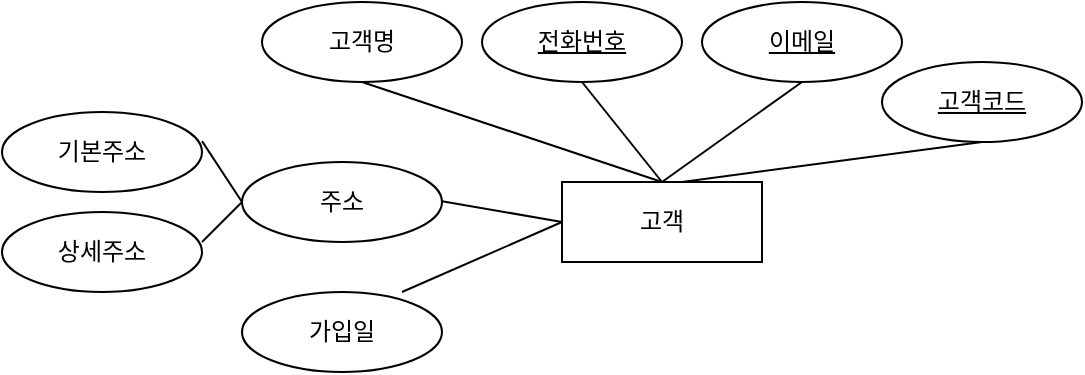 <mxfile version="24.1.0" type="github">
  <diagram id="rYUmRsfDab1OtE7FsSyN" name="페이지-1">
    <mxGraphModel dx="2022" dy="622" grid="1" gridSize="10" guides="1" tooltips="1" connect="1" arrows="1" fold="1" page="1" pageScale="1" pageWidth="827" pageHeight="1169" math="0" shadow="0">
      <root>
        <mxCell id="0" />
        <mxCell id="1" parent="0" />
        <mxCell id="e20J8okDWMEt0JHJoBy0-1" value="고객" style="whiteSpace=wrap;html=1;align=center;" vertex="1" parent="1">
          <mxGeometry x="180" y="340" width="100" height="40" as="geometry" />
        </mxCell>
        <mxCell id="e20J8okDWMEt0JHJoBy0-2" value="고객명" style="ellipse;whiteSpace=wrap;html=1;align=center;" vertex="1" parent="1">
          <mxGeometry x="30" y="250" width="100" height="40" as="geometry" />
        </mxCell>
        <mxCell id="e20J8okDWMEt0JHJoBy0-5" value="" style="endArrow=none;html=1;rounded=0;exitX=0.5;exitY=0;exitDx=0;exitDy=0;entryX=0.5;entryY=1;entryDx=0;entryDy=0;" edge="1" parent="1" source="e20J8okDWMEt0JHJoBy0-1" target="e20J8okDWMEt0JHJoBy0-2">
          <mxGeometry relative="1" as="geometry">
            <mxPoint x="240" y="400" as="sourcePoint" />
            <mxPoint x="400" y="400" as="targetPoint" />
          </mxGeometry>
        </mxCell>
        <mxCell id="e20J8okDWMEt0JHJoBy0-6" value="전화번호" style="ellipse;whiteSpace=wrap;html=1;align=center;fontStyle=4;" vertex="1" parent="1">
          <mxGeometry x="140" y="250" width="100" height="40" as="geometry" />
        </mxCell>
        <mxCell id="e20J8okDWMEt0JHJoBy0-11" value="이메일" style="ellipse;whiteSpace=wrap;html=1;align=center;fontStyle=4;" vertex="1" parent="1">
          <mxGeometry x="250" y="250" width="100" height="40" as="geometry" />
        </mxCell>
        <mxCell id="e20J8okDWMEt0JHJoBy0-12" value="" style="endArrow=none;html=1;rounded=0;entryX=0.5;entryY=1;entryDx=0;entryDy=0;" edge="1" parent="1" target="e20J8okDWMEt0JHJoBy0-11">
          <mxGeometry relative="1" as="geometry">
            <mxPoint x="230" y="340" as="sourcePoint" />
            <mxPoint x="390" y="340" as="targetPoint" />
          </mxGeometry>
        </mxCell>
        <mxCell id="e20J8okDWMEt0JHJoBy0-13" value="고객코드" style="ellipse;whiteSpace=wrap;html=1;align=center;fontStyle=4;" vertex="1" parent="1">
          <mxGeometry x="340" y="280" width="100" height="40" as="geometry" />
        </mxCell>
        <mxCell id="e20J8okDWMEt0JHJoBy0-15" value="" style="endArrow=none;html=1;rounded=0;entryX=0.5;entryY=1;entryDx=0;entryDy=0;" edge="1" parent="1" target="e20J8okDWMEt0JHJoBy0-6">
          <mxGeometry relative="1" as="geometry">
            <mxPoint x="230" y="340" as="sourcePoint" />
            <mxPoint x="390" y="340" as="targetPoint" />
          </mxGeometry>
        </mxCell>
        <mxCell id="e20J8okDWMEt0JHJoBy0-16" value="" style="endArrow=none;html=1;rounded=0;entryX=0.5;entryY=1;entryDx=0;entryDy=0;" edge="1" parent="1" target="e20J8okDWMEt0JHJoBy0-13">
          <mxGeometry relative="1" as="geometry">
            <mxPoint x="240" y="340" as="sourcePoint" />
            <mxPoint x="400" y="340" as="targetPoint" />
          </mxGeometry>
        </mxCell>
        <mxCell id="e20J8okDWMEt0JHJoBy0-17" value="주소" style="ellipse;whiteSpace=wrap;html=1;align=center;" vertex="1" parent="1">
          <mxGeometry x="20" y="330" width="100" height="40" as="geometry" />
        </mxCell>
        <mxCell id="e20J8okDWMEt0JHJoBy0-18" value="" style="endArrow=none;html=1;rounded=0;entryX=0;entryY=0.5;entryDx=0;entryDy=0;" edge="1" parent="1" target="e20J8okDWMEt0JHJoBy0-1">
          <mxGeometry relative="1" as="geometry">
            <mxPoint x="120" y="349.58" as="sourcePoint" />
            <mxPoint x="280" y="349.58" as="targetPoint" />
          </mxGeometry>
        </mxCell>
        <mxCell id="e20J8okDWMEt0JHJoBy0-19" value="기본주소" style="ellipse;whiteSpace=wrap;html=1;align=center;" vertex="1" parent="1">
          <mxGeometry x="-100" y="305" width="100" height="40" as="geometry" />
        </mxCell>
        <mxCell id="e20J8okDWMEt0JHJoBy0-20" value="상세주소" style="ellipse;whiteSpace=wrap;html=1;align=center;" vertex="1" parent="1">
          <mxGeometry x="-100" y="355" width="100" height="40" as="geometry" />
        </mxCell>
        <mxCell id="e20J8okDWMEt0JHJoBy0-21" value="" style="endArrow=none;html=1;rounded=0;entryX=0;entryY=0.5;entryDx=0;entryDy=0;" edge="1" parent="1" target="e20J8okDWMEt0JHJoBy0-17">
          <mxGeometry relative="1" as="geometry">
            <mxPoint y="319.58" as="sourcePoint" />
            <mxPoint x="160" y="319.58" as="targetPoint" />
          </mxGeometry>
        </mxCell>
        <mxCell id="e20J8okDWMEt0JHJoBy0-23" value="" style="endArrow=none;html=1;rounded=0;entryX=0;entryY=0.5;entryDx=0;entryDy=0;" edge="1" parent="1" target="e20J8okDWMEt0JHJoBy0-17">
          <mxGeometry relative="1" as="geometry">
            <mxPoint y="370" as="sourcePoint" />
            <mxPoint x="160" y="370" as="targetPoint" />
          </mxGeometry>
        </mxCell>
        <mxCell id="e20J8okDWMEt0JHJoBy0-24" value="가입일" style="ellipse;whiteSpace=wrap;html=1;align=center;" vertex="1" parent="1">
          <mxGeometry x="20" y="395" width="100" height="40" as="geometry" />
        </mxCell>
        <mxCell id="e20J8okDWMEt0JHJoBy0-25" value="" style="endArrow=none;html=1;rounded=0;entryX=0;entryY=0.5;entryDx=0;entryDy=0;" edge="1" parent="1" target="e20J8okDWMEt0JHJoBy0-1">
          <mxGeometry relative="1" as="geometry">
            <mxPoint x="100" y="395" as="sourcePoint" />
            <mxPoint x="260" y="395" as="targetPoint" />
          </mxGeometry>
        </mxCell>
      </root>
    </mxGraphModel>
  </diagram>
</mxfile>
